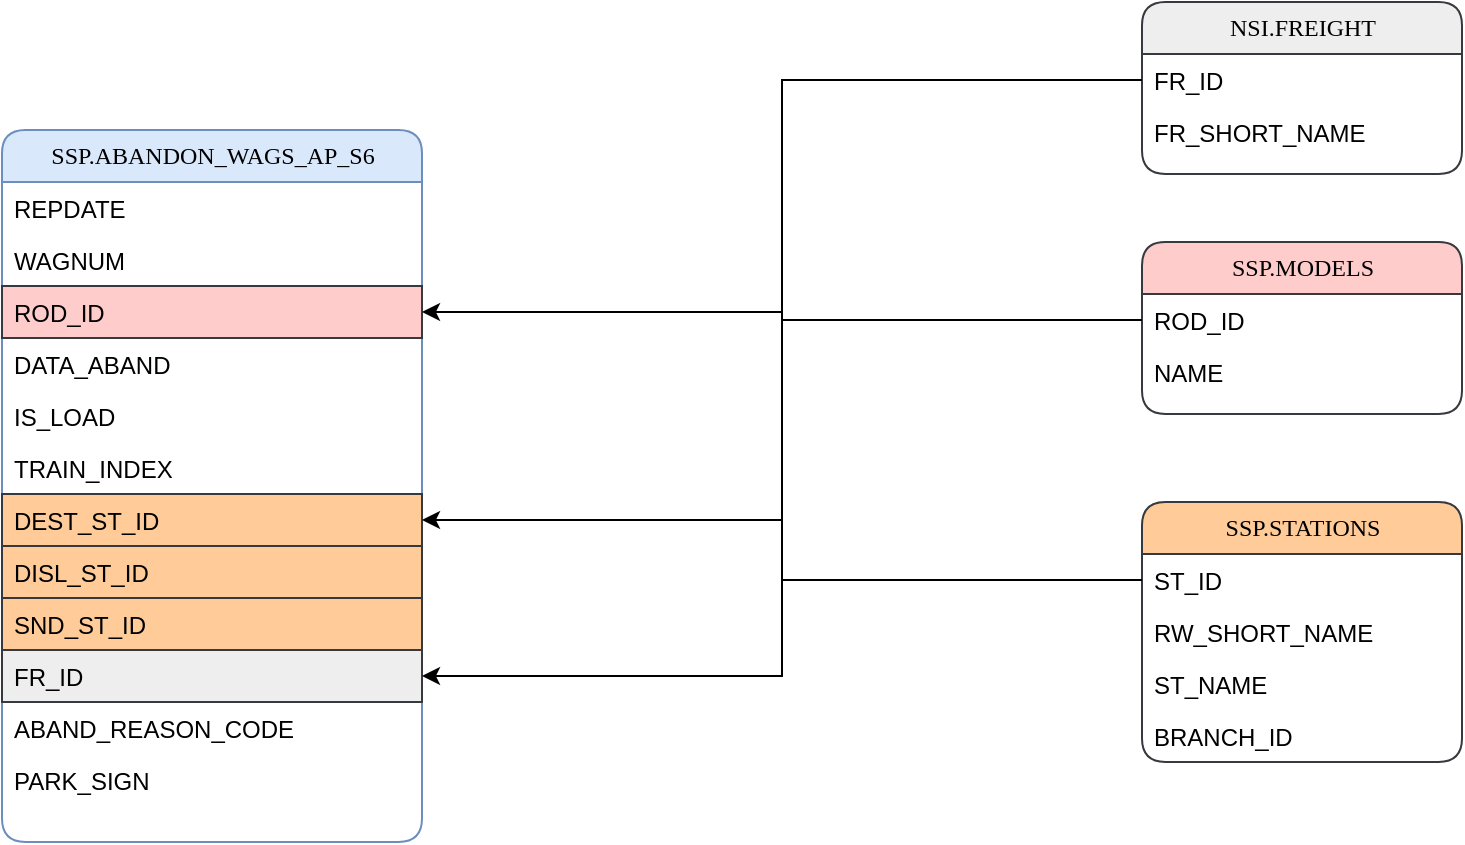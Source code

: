 <mxfile version="22.0.8" type="github">
  <diagram name="Page-1" id="b520641d-4fe3-3701-9064-5fc419738815">
    <mxGraphModel dx="1838" dy="976" grid="1" gridSize="10" guides="1" tooltips="1" connect="1" arrows="1" fold="1" page="1" pageScale="1" pageWidth="1100" pageHeight="850" background="none" math="0" shadow="0">
      <root>
        <mxCell id="0" />
        <mxCell id="1" parent="0" />
        <mxCell id="21ea969265ad0168-6" value="SSP.ABANDON_WAGS_AP_S6" style="swimlane;html=1;fontStyle=0;childLayout=stackLayout;horizontal=1;startSize=26;fillColor=#dae8fc;horizontalStack=0;resizeParent=1;resizeLast=0;collapsible=1;marginBottom=0;swimlaneFillColor=#ffffff;align=center;rounded=1;shadow=0;comic=0;labelBackgroundColor=none;strokeWidth=1;fontFamily=Verdana;fontSize=12;strokeColor=#6c8ebf;" parent="1" vertex="1">
          <mxGeometry x="340" y="74" width="210" height="356" as="geometry" />
        </mxCell>
        <mxCell id="21ea969265ad0168-7" value="REPDATE" style="text;html=1;strokeColor=none;fillColor=none;spacingLeft=4;spacingRight=4;whiteSpace=wrap;overflow=hidden;rotatable=0;points=[[0,0.5],[1,0.5]];portConstraint=eastwest;" parent="21ea969265ad0168-6" vertex="1">
          <mxGeometry y="26" width="210" height="26" as="geometry" />
        </mxCell>
        <mxCell id="21ea969265ad0168-8" value="WAGNUM" style="text;html=1;strokeColor=none;fillColor=none;spacingLeft=4;spacingRight=4;whiteSpace=wrap;overflow=hidden;rotatable=0;points=[[0,0.5],[1,0.5]];portConstraint=eastwest;" parent="21ea969265ad0168-6" vertex="1">
          <mxGeometry y="52" width="210" height="26" as="geometry" />
        </mxCell>
        <mxCell id="21ea969265ad0168-9" value="ROD_ID" style="text;html=1;strokeColor=#36393d;fillColor=#ffcccc;spacingLeft=4;spacingRight=4;whiteSpace=wrap;overflow=hidden;rotatable=0;points=[[0,0.5],[1,0.5]];portConstraint=eastwest;" parent="21ea969265ad0168-6" vertex="1">
          <mxGeometry y="78" width="210" height="26" as="geometry" />
        </mxCell>
        <mxCell id="IltfyZU0NkGT5fmnl32Q-1" value="DATA_ABAND" style="text;html=1;strokeColor=none;fillColor=none;spacingLeft=4;spacingRight=4;whiteSpace=wrap;overflow=hidden;rotatable=0;points=[[0,0.5],[1,0.5]];portConstraint=eastwest;" vertex="1" parent="21ea969265ad0168-6">
          <mxGeometry y="104" width="210" height="26" as="geometry" />
        </mxCell>
        <mxCell id="IltfyZU0NkGT5fmnl32Q-2" value="IS_LOAD" style="text;html=1;strokeColor=none;fillColor=none;spacingLeft=4;spacingRight=4;whiteSpace=wrap;overflow=hidden;rotatable=0;points=[[0,0.5],[1,0.5]];portConstraint=eastwest;" vertex="1" parent="21ea969265ad0168-6">
          <mxGeometry y="130" width="210" height="26" as="geometry" />
        </mxCell>
        <mxCell id="IltfyZU0NkGT5fmnl32Q-3" value="TRAIN_INDEX" style="text;html=1;strokeColor=none;fillColor=none;spacingLeft=4;spacingRight=4;whiteSpace=wrap;overflow=hidden;rotatable=0;points=[[0,0.5],[1,0.5]];portConstraint=eastwest;" vertex="1" parent="21ea969265ad0168-6">
          <mxGeometry y="156" width="210" height="26" as="geometry" />
        </mxCell>
        <mxCell id="IltfyZU0NkGT5fmnl32Q-4" value="DEST_ST_ID" style="text;html=1;strokeColor=#36393d;fillColor=#ffcc99;spacingLeft=4;spacingRight=4;whiteSpace=wrap;overflow=hidden;rotatable=0;points=[[0,0.5],[1,0.5]];portConstraint=eastwest;" vertex="1" parent="21ea969265ad0168-6">
          <mxGeometry y="182" width="210" height="26" as="geometry" />
        </mxCell>
        <mxCell id="IltfyZU0NkGT5fmnl32Q-5" value="DISL_ST_ID" style="text;html=1;strokeColor=#36393d;fillColor=#ffcc99;spacingLeft=4;spacingRight=4;whiteSpace=wrap;overflow=hidden;rotatable=0;points=[[0,0.5],[1,0.5]];portConstraint=eastwest;" vertex="1" parent="21ea969265ad0168-6">
          <mxGeometry y="208" width="210" height="26" as="geometry" />
        </mxCell>
        <mxCell id="IltfyZU0NkGT5fmnl32Q-6" value="SND_ST_ID" style="text;html=1;strokeColor=#36393d;fillColor=#ffcc99;spacingLeft=4;spacingRight=4;whiteSpace=wrap;overflow=hidden;rotatable=0;points=[[0,0.5],[1,0.5]];portConstraint=eastwest;" vertex="1" parent="21ea969265ad0168-6">
          <mxGeometry y="234" width="210" height="26" as="geometry" />
        </mxCell>
        <mxCell id="IltfyZU0NkGT5fmnl32Q-7" value="FR_ID" style="text;html=1;strokeColor=#36393d;fillColor=#eeeeee;spacingLeft=4;spacingRight=4;whiteSpace=wrap;overflow=hidden;rotatable=0;points=[[0,0.5],[1,0.5]];portConstraint=eastwest;" vertex="1" parent="21ea969265ad0168-6">
          <mxGeometry y="260" width="210" height="26" as="geometry" />
        </mxCell>
        <mxCell id="IltfyZU0NkGT5fmnl32Q-8" value="ABAND_REASON_CODE&lt;br&gt;" style="text;html=1;strokeColor=none;fillColor=none;spacingLeft=4;spacingRight=4;whiteSpace=wrap;overflow=hidden;rotatable=0;points=[[0,0.5],[1,0.5]];portConstraint=eastwest;" vertex="1" parent="21ea969265ad0168-6">
          <mxGeometry y="286" width="210" height="26" as="geometry" />
        </mxCell>
        <mxCell id="IltfyZU0NkGT5fmnl32Q-9" value="PARK_SIGN" style="text;html=1;strokeColor=none;fillColor=none;spacingLeft=4;spacingRight=4;whiteSpace=wrap;overflow=hidden;rotatable=0;points=[[0,0.5],[1,0.5]];portConstraint=eastwest;" vertex="1" parent="21ea969265ad0168-6">
          <mxGeometry y="312" width="210" height="26" as="geometry" />
        </mxCell>
        <mxCell id="21ea969265ad0168-10" value="NSI.FREIGHT" style="swimlane;html=1;fontStyle=0;childLayout=stackLayout;horizontal=1;startSize=26;fillColor=#eeeeee;horizontalStack=0;resizeParent=1;resizeLast=0;collapsible=1;marginBottom=0;swimlaneFillColor=#ffffff;align=center;rounded=1;shadow=0;comic=0;labelBackgroundColor=none;strokeWidth=1;fontFamily=Verdana;fontSize=12;strokeColor=#36393d;" parent="1" vertex="1">
          <mxGeometry x="910" y="10" width="160" height="86" as="geometry" />
        </mxCell>
        <mxCell id="21ea969265ad0168-11" value="FR_ID" style="text;html=1;strokeColor=none;fillColor=none;spacingLeft=4;spacingRight=4;whiteSpace=wrap;overflow=hidden;rotatable=0;points=[[0,0.5],[1,0.5]];portConstraint=eastwest;" parent="21ea969265ad0168-10" vertex="1">
          <mxGeometry y="26" width="160" height="26" as="geometry" />
        </mxCell>
        <mxCell id="21ea969265ad0168-12" value="FR_SHORT_NAME" style="text;html=1;strokeColor=none;fillColor=none;spacingLeft=4;spacingRight=4;whiteSpace=wrap;overflow=hidden;rotatable=0;points=[[0,0.5],[1,0.5]];portConstraint=eastwest;" parent="21ea969265ad0168-10" vertex="1">
          <mxGeometry y="52" width="160" height="26" as="geometry" />
        </mxCell>
        <mxCell id="IltfyZU0NkGT5fmnl32Q-10" style="edgeStyle=orthogonalEdgeStyle;rounded=0;orthogonalLoop=1;jettySize=auto;html=1;exitX=0;exitY=0.5;exitDx=0;exitDy=0;entryX=1;entryY=0.5;entryDx=0;entryDy=0;" edge="1" parent="1" source="21ea969265ad0168-11" target="IltfyZU0NkGT5fmnl32Q-7">
          <mxGeometry relative="1" as="geometry" />
        </mxCell>
        <mxCell id="IltfyZU0NkGT5fmnl32Q-11" value="SSP.MODELS" style="swimlane;html=1;fontStyle=0;childLayout=stackLayout;horizontal=1;startSize=26;fillColor=#ffcccc;horizontalStack=0;resizeParent=1;resizeLast=0;collapsible=1;marginBottom=0;swimlaneFillColor=#ffffff;align=center;rounded=1;shadow=0;comic=0;labelBackgroundColor=none;strokeWidth=1;fontFamily=Verdana;fontSize=12;strokeColor=#36393d;" vertex="1" parent="1">
          <mxGeometry x="910" y="130" width="160" height="86" as="geometry" />
        </mxCell>
        <mxCell id="IltfyZU0NkGT5fmnl32Q-12" value="ROD_ID" style="text;html=1;strokeColor=none;fillColor=none;spacingLeft=4;spacingRight=4;whiteSpace=wrap;overflow=hidden;rotatable=0;points=[[0,0.5],[1,0.5]];portConstraint=eastwest;" vertex="1" parent="IltfyZU0NkGT5fmnl32Q-11">
          <mxGeometry y="26" width="160" height="26" as="geometry" />
        </mxCell>
        <mxCell id="IltfyZU0NkGT5fmnl32Q-13" value="NAME" style="text;html=1;strokeColor=none;fillColor=none;spacingLeft=4;spacingRight=4;whiteSpace=wrap;overflow=hidden;rotatable=0;points=[[0,0.5],[1,0.5]];portConstraint=eastwest;" vertex="1" parent="IltfyZU0NkGT5fmnl32Q-11">
          <mxGeometry y="52" width="160" height="26" as="geometry" />
        </mxCell>
        <mxCell id="IltfyZU0NkGT5fmnl32Q-14" style="edgeStyle=orthogonalEdgeStyle;rounded=0;orthogonalLoop=1;jettySize=auto;html=1;exitX=0;exitY=0.5;exitDx=0;exitDy=0;entryX=1;entryY=0.5;entryDx=0;entryDy=0;" edge="1" parent="1" source="IltfyZU0NkGT5fmnl32Q-12" target="21ea969265ad0168-9">
          <mxGeometry relative="1" as="geometry" />
        </mxCell>
        <mxCell id="IltfyZU0NkGT5fmnl32Q-15" value="SSP.STATIONS" style="swimlane;html=1;fontStyle=0;childLayout=stackLayout;horizontal=1;startSize=26;fillColor=#ffcc99;horizontalStack=0;resizeParent=1;resizeLast=0;collapsible=1;marginBottom=0;swimlaneFillColor=#ffffff;align=center;rounded=1;shadow=0;comic=0;labelBackgroundColor=none;strokeWidth=1;fontFamily=Verdana;fontSize=12;strokeColor=#36393d;" vertex="1" parent="1">
          <mxGeometry x="910" y="260" width="160" height="130" as="geometry" />
        </mxCell>
        <mxCell id="IltfyZU0NkGT5fmnl32Q-16" value="ST_ID" style="text;html=1;strokeColor=none;fillColor=none;spacingLeft=4;spacingRight=4;whiteSpace=wrap;overflow=hidden;rotatable=0;points=[[0,0.5],[1,0.5]];portConstraint=eastwest;" vertex="1" parent="IltfyZU0NkGT5fmnl32Q-15">
          <mxGeometry y="26" width="160" height="26" as="geometry" />
        </mxCell>
        <mxCell id="IltfyZU0NkGT5fmnl32Q-17" value="RW_SHORT_NAME" style="text;html=1;strokeColor=none;fillColor=none;spacingLeft=4;spacingRight=4;whiteSpace=wrap;overflow=hidden;rotatable=0;points=[[0,0.5],[1,0.5]];portConstraint=eastwest;" vertex="1" parent="IltfyZU0NkGT5fmnl32Q-15">
          <mxGeometry y="52" width="160" height="26" as="geometry" />
        </mxCell>
        <mxCell id="IltfyZU0NkGT5fmnl32Q-18" value="ST_NAME" style="text;html=1;strokeColor=none;fillColor=none;spacingLeft=4;spacingRight=4;whiteSpace=wrap;overflow=hidden;rotatable=0;points=[[0,0.5],[1,0.5]];portConstraint=eastwest;" vertex="1" parent="IltfyZU0NkGT5fmnl32Q-15">
          <mxGeometry y="78" width="160" height="26" as="geometry" />
        </mxCell>
        <mxCell id="IltfyZU0NkGT5fmnl32Q-19" value="BRANCH_ID" style="text;html=1;strokeColor=none;fillColor=none;spacingLeft=4;spacingRight=4;whiteSpace=wrap;overflow=hidden;rotatable=0;points=[[0,0.5],[1,0.5]];portConstraint=eastwest;" vertex="1" parent="IltfyZU0NkGT5fmnl32Q-15">
          <mxGeometry y="104" width="160" height="26" as="geometry" />
        </mxCell>
        <mxCell id="IltfyZU0NkGT5fmnl32Q-20" style="edgeStyle=orthogonalEdgeStyle;rounded=0;orthogonalLoop=1;jettySize=auto;html=1;exitX=0;exitY=0.5;exitDx=0;exitDy=0;" edge="1" parent="1" source="IltfyZU0NkGT5fmnl32Q-16" target="IltfyZU0NkGT5fmnl32Q-4">
          <mxGeometry relative="1" as="geometry" />
        </mxCell>
      </root>
    </mxGraphModel>
  </diagram>
</mxfile>

